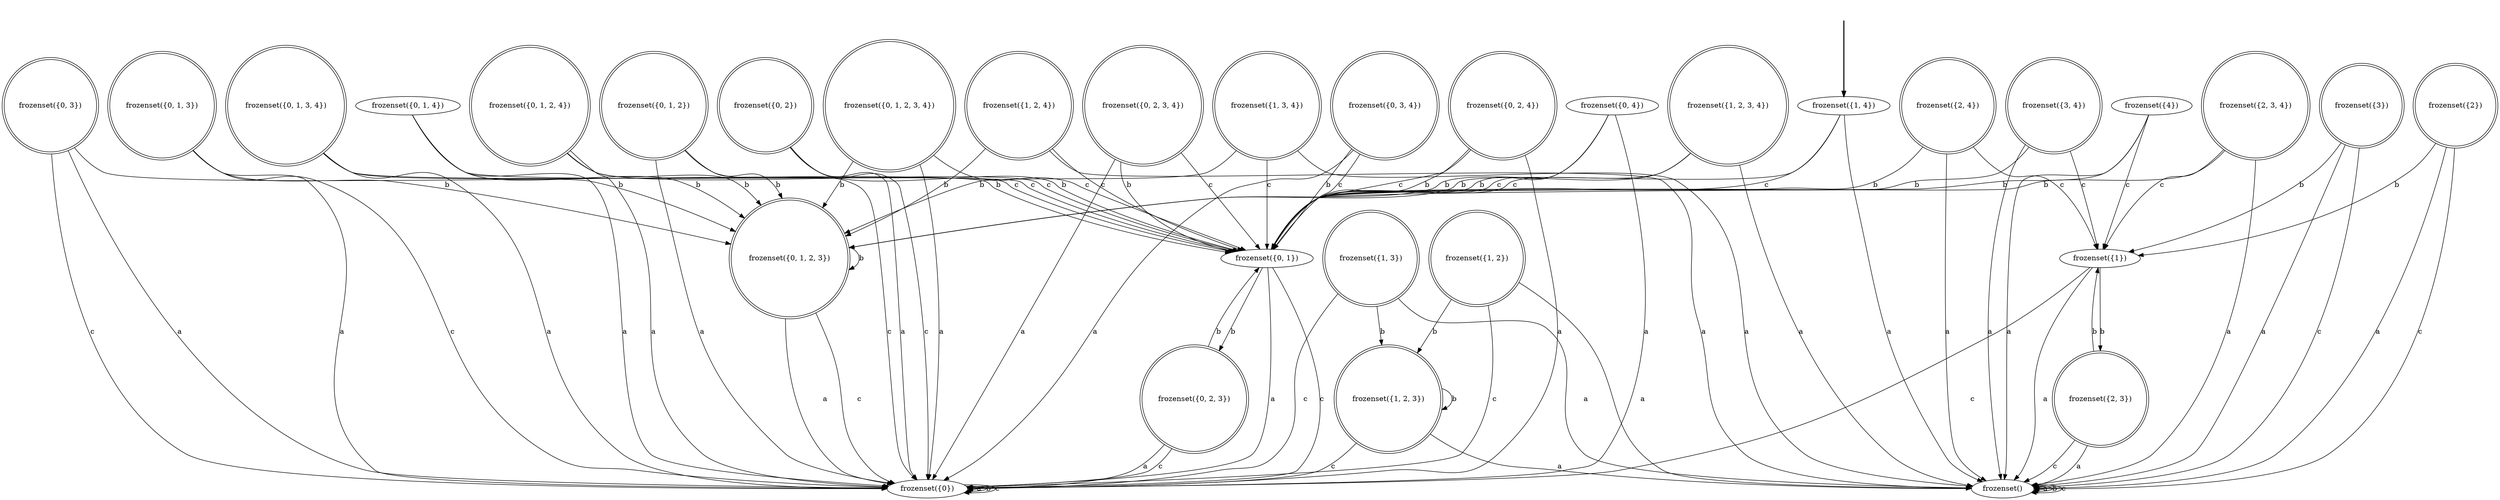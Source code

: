 digraph {
	fake [style=invisible]
	"frozenset({0, 2, 3})" [shape=doublecircle]
	"frozenset({1, 2, 3, 4})" [shape=doublecircle]
	"frozenset({1, 2})" [shape=doublecircle]
	"frozenset()"
	"frozenset({1, 2, 4})" [shape=doublecircle]
	"frozenset({3})" [shape=doublecircle]
	"frozenset({0})"
	"frozenset({0, 1, 3})" [shape=doublecircle]
	"frozenset({2, 3, 4})" [shape=doublecircle]
	"frozenset({0, 2, 4})" [shape=doublecircle]
	"frozenset({3, 4})" [shape=doublecircle]
	"frozenset({2, 3})" [shape=doublecircle]
	"frozenset({0, 2})" [shape=doublecircle]
	"frozenset({0, 1, 4})"
	"frozenset({0, 1, 2})" [shape=doublecircle]
	"frozenset({2})" [shape=doublecircle]
	"frozenset({1, 2, 3})" [shape=doublecircle]
	"frozenset({0, 1})"
	"frozenset({0, 4})"
	"frozenset({0, 2, 3, 4})" [shape=doublecircle]
	"frozenset({4})"
	"frozenset({1, 3, 4})" [shape=doublecircle]
	"frozenset({1, 3})" [shape=doublecircle]
	"frozenset({0, 1, 2, 3})" [shape=doublecircle]
	"frozenset({0, 3})" [shape=doublecircle]
	"frozenset({2, 4})" [shape=doublecircle]
	"frozenset({0, 3, 4})" [shape=doublecircle]
	"frozenset({0, 1, 2, 3, 4})" [shape=doublecircle]
	"frozenset({1, 4})" [root=true]
	"frozenset({0, 1, 2, 4})" [shape=doublecircle]
	"frozenset({0, 1, 3, 4})" [shape=doublecircle]
	"frozenset({1})"
	fake -> "frozenset({1, 4})" [style=bold]
	"frozenset({0, 2, 3})" -> "frozenset({0})" [label=a]
	"frozenset({0, 2, 3})" -> "frozenset({0, 1})" [label=b]
	"frozenset({0, 2, 3})" -> "frozenset({0})" [label=c]
	"frozenset({1, 3, 4})" -> "frozenset()" [label=a]
	"frozenset({1, 3, 4})" -> "frozenset({0, 1, 2, 3})" [label=b]
	"frozenset({1, 3, 4})" -> "frozenset({0, 1})" [label=c]
	"frozenset({1, 2, 3, 4})" -> "frozenset()" [label=a]
	"frozenset({1, 2, 3, 4})" -> "frozenset({0, 1, 2, 3})" [label=b]
	"frozenset({1, 2, 3, 4})" -> "frozenset({0, 1})" [label=c]
	"frozenset({1, 2})" -> "frozenset()" [label=a]
	"frozenset({1, 2})" -> "frozenset({1, 2, 3})" [label=b]
	"frozenset({1, 2})" -> "frozenset({0})" [label=c]
	"frozenset({0, 4})" -> "frozenset({0})" [label=a]
	"frozenset({0, 4})" -> "frozenset({0, 1})" [label=b]
	"frozenset({0, 4})" -> "frozenset({0, 1})" [label=c]
	"frozenset()" -> "frozenset()" [label=a]
	"frozenset()" -> "frozenset()" [label=b]
	"frozenset()" -> "frozenset()" [label=c]
	"frozenset({0, 2, 3, 4})" -> "frozenset({0})" [label=a]
	"frozenset({0, 2, 3, 4})" -> "frozenset({0, 1})" [label=b]
	"frozenset({0, 2, 3, 4})" -> "frozenset({0, 1})" [label=c]
	"frozenset({0, 1, 3})" -> "frozenset({0})" [label=a]
	"frozenset({0, 1, 3})" -> "frozenset({0, 1, 2, 3})" [label=b]
	"frozenset({0, 1, 3})" -> "frozenset({0})" [label=c]
	"frozenset({4})" -> "frozenset()" [label=a]
	"frozenset({4})" -> "frozenset({0, 1})" [label=b]
	"frozenset({4})" -> "frozenset({1})" [label=c]
	"frozenset({1, 3})" -> "frozenset()" [label=a]
	"frozenset({1, 3})" -> "frozenset({1, 2, 3})" [label=b]
	"frozenset({1, 3})" -> "frozenset({0})" [label=c]
	"frozenset({1, 2, 4})" -> "frozenset()" [label=a]
	"frozenset({1, 2, 4})" -> "frozenset({0, 1, 2, 3})" [label=b]
	"frozenset({1, 2, 4})" -> "frozenset({0, 1})" [label=c]
	"frozenset({0, 1, 2, 3})" -> "frozenset({0})" [label=a]
	"frozenset({0, 1, 2, 3})" -> "frozenset({0, 1, 2, 3})" [label=b]
	"frozenset({0, 1, 2, 3})" -> "frozenset({0})" [label=c]
	"frozenset({0, 3})" -> "frozenset({0})" [label=a]
	"frozenset({0, 3})" -> "frozenset({0, 1})" [label=b]
	"frozenset({0, 3})" -> "frozenset({0})" [label=c]
	"frozenset({2, 4})" -> "frozenset()" [label=a]
	"frozenset({2, 4})" -> "frozenset({0, 1})" [label=b]
	"frozenset({2, 4})" -> "frozenset({1})" [label=c]
	"frozenset({0, 3, 4})" -> "frozenset({0})" [label=a]
	"frozenset({0, 3, 4})" -> "frozenset({0, 1})" [label=b]
	"frozenset({0, 3, 4})" -> "frozenset({0, 1})" [label=c]
	"frozenset({3})" -> "frozenset()" [label=a]
	"frozenset({3})" -> "frozenset({1})" [label=b]
	"frozenset({3})" -> "frozenset()" [label=c]
	"frozenset({0})" -> "frozenset({0})" [label=a]
	"frozenset({0})" -> "frozenset({0})" [label=b]
	"frozenset({0})" -> "frozenset({0})" [label=c]
	"frozenset({2})" -> "frozenset()" [label=a]
	"frozenset({2})" -> "frozenset({1})" [label=b]
	"frozenset({2})" -> "frozenset()" [label=c]
	"frozenset({0, 1, 2, 3, 4})" -> "frozenset({0})" [label=a]
	"frozenset({0, 1, 2, 3, 4})" -> "frozenset({0, 1, 2, 3})" [label=b]
	"frozenset({0, 1, 2, 3, 4})" -> "frozenset({0, 1})" [label=c]
	"frozenset({1, 4})" -> "frozenset()" [label=a]
	"frozenset({1, 4})" -> "frozenset({0, 1, 2, 3})" [label=b]
	"frozenset({1, 4})" -> "frozenset({0, 1})" [label=c]
	"frozenset({2, 3, 4})" -> "frozenset()" [label=a]
	"frozenset({2, 3, 4})" -> "frozenset({0, 1})" [label=b]
	"frozenset({2, 3, 4})" -> "frozenset({1})" [label=c]
	"frozenset({0, 2, 4})" -> "frozenset({0})" [label=a]
	"frozenset({0, 2, 4})" -> "frozenset({0, 1})" [label=b]
	"frozenset({0, 2, 4})" -> "frozenset({0, 1})" [label=c]
	"frozenset({0, 1, 2, 4})" -> "frozenset({0})" [label=a]
	"frozenset({0, 1, 2, 4})" -> "frozenset({0, 1, 2, 3})" [label=b]
	"frozenset({0, 1, 2, 4})" -> "frozenset({0, 1})" [label=c]
	"frozenset({3, 4})" -> "frozenset()" [label=a]
	"frozenset({3, 4})" -> "frozenset({0, 1})" [label=b]
	"frozenset({3, 4})" -> "frozenset({1})" [label=c]
	"frozenset({0, 1, 3, 4})" -> "frozenset({0})" [label=a]
	"frozenset({0, 1, 3, 4})" -> "frozenset({0, 1, 2, 3})" [label=b]
	"frozenset({0, 1, 3, 4})" -> "frozenset({0, 1})" [label=c]
	"frozenset({2, 3})" -> "frozenset()" [label=a]
	"frozenset({2, 3})" -> "frozenset({1})" [label=b]
	"frozenset({2, 3})" -> "frozenset()" [label=c]
	"frozenset({0, 2})" -> "frozenset({0})" [label=a]
	"frozenset({0, 2})" -> "frozenset({0, 1})" [label=b]
	"frozenset({0, 2})" -> "frozenset({0})" [label=c]
	"frozenset({1})" -> "frozenset()" [label=a]
	"frozenset({1})" -> "frozenset({2, 3})" [label=b]
	"frozenset({1})" -> "frozenset({0})" [label=c]
	"frozenset({0, 1, 4})" -> "frozenset({0})" [label=a]
	"frozenset({0, 1, 4})" -> "frozenset({0, 1, 2, 3})" [label=b]
	"frozenset({0, 1, 4})" -> "frozenset({0, 1})" [label=c]
	"frozenset({0, 1, 2})" -> "frozenset({0})" [label=a]
	"frozenset({0, 1, 2})" -> "frozenset({0, 1, 2, 3})" [label=b]
	"frozenset({0, 1, 2})" -> "frozenset({0})" [label=c]
	"frozenset({1, 2, 3})" -> "frozenset()" [label=a]
	"frozenset({1, 2, 3})" -> "frozenset({1, 2, 3})" [label=b]
	"frozenset({1, 2, 3})" -> "frozenset({0})" [label=c]
	"frozenset({0, 1})" -> "frozenset({0})" [label=a]
	"frozenset({0, 1})" -> "frozenset({0, 2, 3})" [label=b]
	"frozenset({0, 1})" -> "frozenset({0})" [label=c]
}

